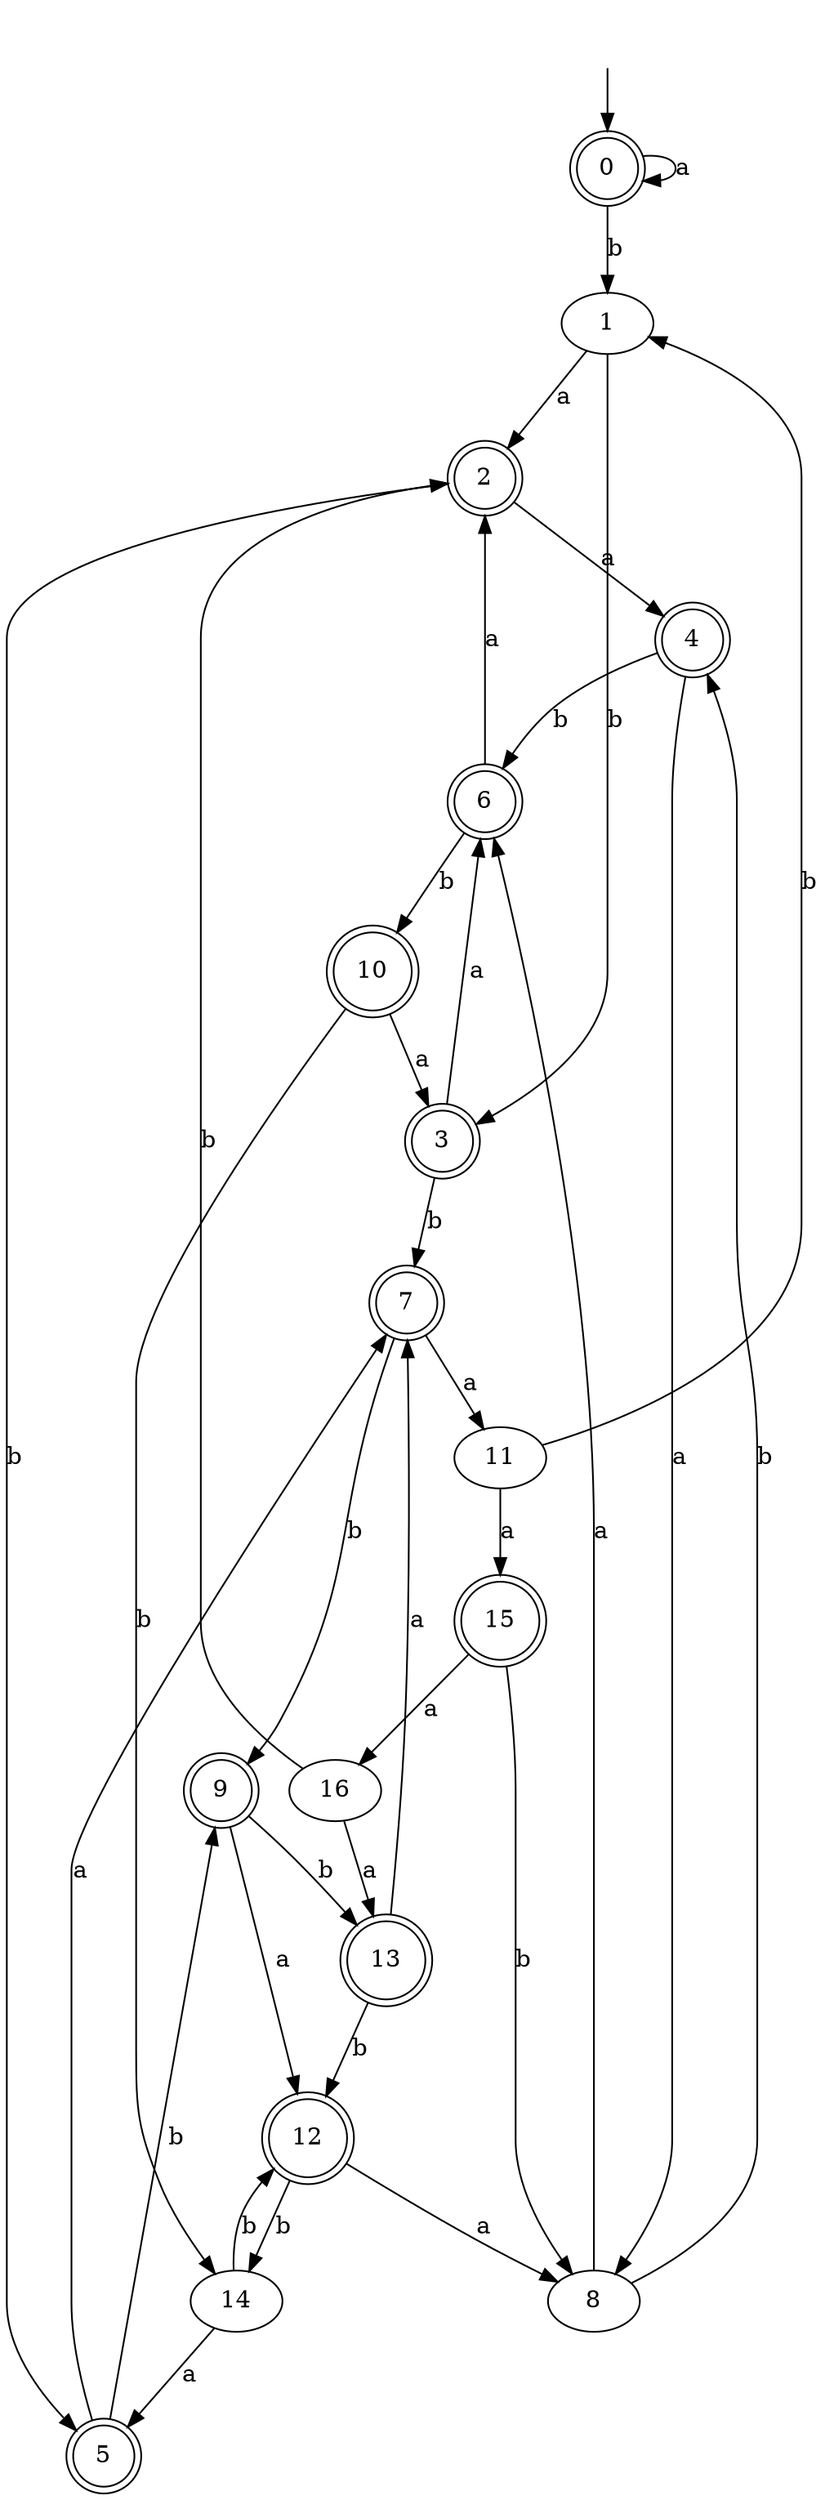 digraph RandomDFA {
  __start0 [label="", shape=none];
  __start0 -> 0 [label=""];
  0 [shape=circle] [shape=doublecircle]
  0 -> 0 [label="a"]
  0 -> 1 [label="b"]
  1
  1 -> 2 [label="a"]
  1 -> 3 [label="b"]
  2 [shape=doublecircle]
  2 -> 4 [label="a"]
  2 -> 5 [label="b"]
  3 [shape=doublecircle]
  3 -> 6 [label="a"]
  3 -> 7 [label="b"]
  4 [shape=doublecircle]
  4 -> 8 [label="a"]
  4 -> 6 [label="b"]
  5 [shape=doublecircle]
  5 -> 7 [label="a"]
  5 -> 9 [label="b"]
  6 [shape=doublecircle]
  6 -> 2 [label="a"]
  6 -> 10 [label="b"]
  7 [shape=doublecircle]
  7 -> 11 [label="a"]
  7 -> 9 [label="b"]
  8
  8 -> 6 [label="a"]
  8 -> 4 [label="b"]
  9 [shape=doublecircle]
  9 -> 12 [label="a"]
  9 -> 13 [label="b"]
  10 [shape=doublecircle]
  10 -> 3 [label="a"]
  10 -> 14 [label="b"]
  11
  11 -> 15 [label="a"]
  11 -> 1 [label="b"]
  12 [shape=doublecircle]
  12 -> 8 [label="a"]
  12 -> 14 [label="b"]
  13 [shape=doublecircle]
  13 -> 7 [label="a"]
  13 -> 12 [label="b"]
  14
  14 -> 5 [label="a"]
  14 -> 12 [label="b"]
  15 [shape=doublecircle]
  15 -> 16 [label="a"]
  15 -> 8 [label="b"]
  16
  16 -> 13 [label="a"]
  16 -> 2 [label="b"]
}
